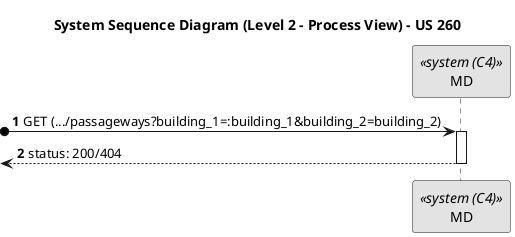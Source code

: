 @startuml
skinparam monochrome true
skinparam packageStyle rectangle
skinparam shadowing false

title System Sequence Diagram (Level 2 - Process View) - US 260
autonumber

participant "MD" as MD <<system (C4)>>

?o-> MD : GET (.../passageways?building_1=:building_1&building_2=building_2)
activate MD
    <-- MD : status: 200/404
deactivate MD

@enduml